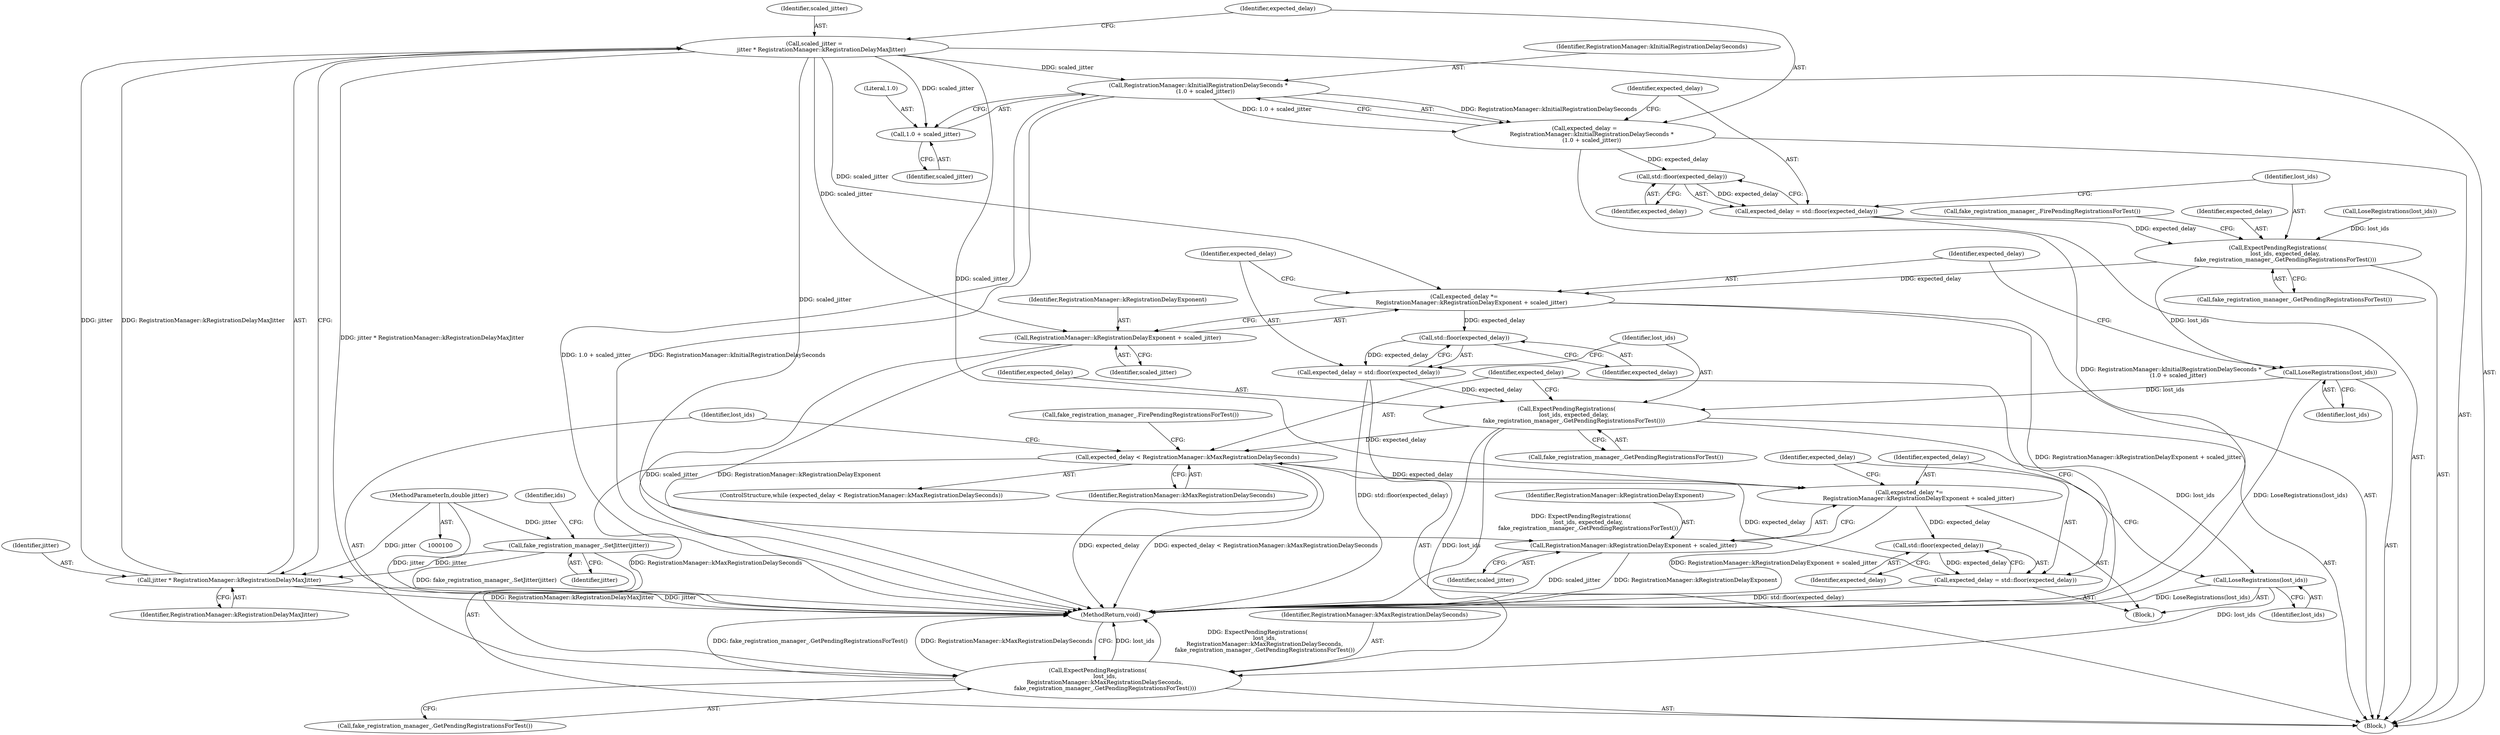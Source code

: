digraph "0_Chrome_8a50f99c25fb70ff43aaa82b6f9569db383f0ca8_21@integer" {
"1000127" [label="(Call,scaled_jitter =\n        jitter * RegistrationManager::kRegistrationDelayMaxJitter)"];
"1000129" [label="(Call,jitter * RegistrationManager::kRegistrationDelayMaxJitter)"];
"1000103" [label="(Call,fake_registration_manager_.SetJitter(jitter))"];
"1000101" [label="(MethodParameterIn,double jitter)"];
"1000135" [label="(Call,RegistrationManager::kInitialRegistrationDelaySeconds *\n        (1.0 + scaled_jitter))"];
"1000133" [label="(Call,expected_delay =\n        RegistrationManager::kInitialRegistrationDelaySeconds *\n        (1.0 + scaled_jitter))"];
"1000142" [label="(Call,std::floor(expected_delay))"];
"1000140" [label="(Call,expected_delay = std::floor(expected_delay))"];
"1000144" [label="(Call,ExpectPendingRegistrations(\n        lost_ids, expected_delay,\n        fake_registration_manager_.GetPendingRegistrationsForTest()))"];
"1000149" [label="(Call,LoseRegistrations(lost_ids))"];
"1000160" [label="(Call,ExpectPendingRegistrations(\n        lost_ids, expected_delay,\n        fake_registration_manager_.GetPendingRegistrationsForTest()))"];
"1000165" [label="(Call,expected_delay < RegistrationManager::kMaxRegistrationDelaySeconds)"];
"1000172" [label="(Call,expected_delay *=\n          RegistrationManager::kRegistrationDelayExponent + scaled_jitter)"];
"1000179" [label="(Call,std::floor(expected_delay))"];
"1000177" [label="(Call,expected_delay = std::floor(expected_delay))"];
"1000181" [label="(Call,ExpectPendingRegistrations(\n        lost_ids,\n        RegistrationManager::kMaxRegistrationDelaySeconds,\n        fake_registration_manager_.GetPendingRegistrationsForTest()))"];
"1000170" [label="(Call,LoseRegistrations(lost_ids))"];
"1000151" [label="(Call,expected_delay *=\n        RegistrationManager::kRegistrationDelayExponent + scaled_jitter)"];
"1000158" [label="(Call,std::floor(expected_delay))"];
"1000156" [label="(Call,expected_delay = std::floor(expected_delay))"];
"1000137" [label="(Call,1.0 + scaled_jitter)"];
"1000153" [label="(Call,RegistrationManager::kRegistrationDelayExponent + scaled_jitter)"];
"1000174" [label="(Call,RegistrationManager::kRegistrationDelayExponent + scaled_jitter)"];
"1000103" [label="(Call,fake_registration_manager_.SetJitter(jitter))"];
"1000171" [label="(Identifier,lost_ids)"];
"1000134" [label="(Identifier,expected_delay)"];
"1000140" [label="(Call,expected_delay = std::floor(expected_delay))"];
"1000148" [label="(Call,fake_registration_manager_.FirePendingRegistrationsForTest())"];
"1000135" [label="(Call,RegistrationManager::kInitialRegistrationDelaySeconds *\n        (1.0 + scaled_jitter))"];
"1000167" [label="(Identifier,RegistrationManager::kMaxRegistrationDelaySeconds)"];
"1000127" [label="(Call,scaled_jitter =\n        jitter * RegistrationManager::kRegistrationDelayMaxJitter)"];
"1000154" [label="(Identifier,RegistrationManager::kRegistrationDelayExponent)"];
"1000131" [label="(Identifier,RegistrationManager::kRegistrationDelayMaxJitter)"];
"1000141" [label="(Identifier,expected_delay)"];
"1000104" [label="(Identifier,jitter)"];
"1000185" [label="(MethodReturn,void)"];
"1000143" [label="(Identifier,expected_delay)"];
"1000107" [label="(Identifier,ids)"];
"1000172" [label="(Call,expected_delay *=\n          RegistrationManager::kRegistrationDelayExponent + scaled_jitter)"];
"1000174" [label="(Call,RegistrationManager::kRegistrationDelayExponent + scaled_jitter)"];
"1000165" [label="(Call,expected_delay < RegistrationManager::kMaxRegistrationDelaySeconds)"];
"1000161" [label="(Identifier,lost_ids)"];
"1000155" [label="(Identifier,scaled_jitter)"];
"1000162" [label="(Identifier,expected_delay)"];
"1000170" [label="(Call,LoseRegistrations(lost_ids))"];
"1000166" [label="(Identifier,expected_delay)"];
"1000163" [label="(Call,fake_registration_manager_.GetPendingRegistrationsForTest())"];
"1000146" [label="(Identifier,expected_delay)"];
"1000181" [label="(Call,ExpectPendingRegistrations(\n        lost_ids,\n        RegistrationManager::kMaxRegistrationDelaySeconds,\n        fake_registration_manager_.GetPendingRegistrationsForTest()))"];
"1000182" [label="(Identifier,lost_ids)"];
"1000128" [label="(Identifier,scaled_jitter)"];
"1000179" [label="(Call,std::floor(expected_delay))"];
"1000184" [label="(Call,fake_registration_manager_.GetPendingRegistrationsForTest())"];
"1000144" [label="(Call,ExpectPendingRegistrations(\n        lost_ids, expected_delay,\n        fake_registration_manager_.GetPendingRegistrationsForTest()))"];
"1000124" [label="(Call,LoseRegistrations(lost_ids))"];
"1000177" [label="(Call,expected_delay = std::floor(expected_delay))"];
"1000149" [label="(Call,LoseRegistrations(lost_ids))"];
"1000159" [label="(Identifier,expected_delay)"];
"1000173" [label="(Identifier,expected_delay)"];
"1000183" [label="(Identifier,RegistrationManager::kMaxRegistrationDelaySeconds)"];
"1000152" [label="(Identifier,expected_delay)"];
"1000136" [label="(Identifier,RegistrationManager::kInitialRegistrationDelaySeconds)"];
"1000147" [label="(Call,fake_registration_manager_.GetPendingRegistrationsForTest())"];
"1000164" [label="(ControlStructure,while (expected_delay < RegistrationManager::kMaxRegistrationDelaySeconds))"];
"1000158" [label="(Call,std::floor(expected_delay))"];
"1000176" [label="(Identifier,scaled_jitter)"];
"1000157" [label="(Identifier,expected_delay)"];
"1000129" [label="(Call,jitter * RegistrationManager::kRegistrationDelayMaxJitter)"];
"1000138" [label="(Literal,1.0)"];
"1000145" [label="(Identifier,lost_ids)"];
"1000137" [label="(Call,1.0 + scaled_jitter)"];
"1000169" [label="(Call,fake_registration_manager_.FirePendingRegistrationsForTest())"];
"1000178" [label="(Identifier,expected_delay)"];
"1000101" [label="(MethodParameterIn,double jitter)"];
"1000139" [label="(Identifier,scaled_jitter)"];
"1000156" [label="(Call,expected_delay = std::floor(expected_delay))"];
"1000153" [label="(Call,RegistrationManager::kRegistrationDelayExponent + scaled_jitter)"];
"1000102" [label="(Block,)"];
"1000175" [label="(Identifier,RegistrationManager::kRegistrationDelayExponent)"];
"1000130" [label="(Identifier,jitter)"];
"1000133" [label="(Call,expected_delay =\n        RegistrationManager::kInitialRegistrationDelaySeconds *\n        (1.0 + scaled_jitter))"];
"1000142" [label="(Call,std::floor(expected_delay))"];
"1000160" [label="(Call,ExpectPendingRegistrations(\n        lost_ids, expected_delay,\n        fake_registration_manager_.GetPendingRegistrationsForTest()))"];
"1000168" [label="(Block,)"];
"1000180" [label="(Identifier,expected_delay)"];
"1000151" [label="(Call,expected_delay *=\n        RegistrationManager::kRegistrationDelayExponent + scaled_jitter)"];
"1000150" [label="(Identifier,lost_ids)"];
"1000127" -> "1000102"  [label="AST: "];
"1000127" -> "1000129"  [label="CFG: "];
"1000128" -> "1000127"  [label="AST: "];
"1000129" -> "1000127"  [label="AST: "];
"1000134" -> "1000127"  [label="CFG: "];
"1000127" -> "1000185"  [label="DDG: jitter * RegistrationManager::kRegistrationDelayMaxJitter"];
"1000129" -> "1000127"  [label="DDG: jitter"];
"1000129" -> "1000127"  [label="DDG: RegistrationManager::kRegistrationDelayMaxJitter"];
"1000127" -> "1000135"  [label="DDG: scaled_jitter"];
"1000127" -> "1000137"  [label="DDG: scaled_jitter"];
"1000127" -> "1000151"  [label="DDG: scaled_jitter"];
"1000127" -> "1000153"  [label="DDG: scaled_jitter"];
"1000127" -> "1000172"  [label="DDG: scaled_jitter"];
"1000127" -> "1000174"  [label="DDG: scaled_jitter"];
"1000129" -> "1000131"  [label="CFG: "];
"1000130" -> "1000129"  [label="AST: "];
"1000131" -> "1000129"  [label="AST: "];
"1000129" -> "1000185"  [label="DDG: jitter"];
"1000129" -> "1000185"  [label="DDG: RegistrationManager::kRegistrationDelayMaxJitter"];
"1000103" -> "1000129"  [label="DDG: jitter"];
"1000101" -> "1000129"  [label="DDG: jitter"];
"1000103" -> "1000102"  [label="AST: "];
"1000103" -> "1000104"  [label="CFG: "];
"1000104" -> "1000103"  [label="AST: "];
"1000107" -> "1000103"  [label="CFG: "];
"1000103" -> "1000185"  [label="DDG: fake_registration_manager_.SetJitter(jitter)"];
"1000101" -> "1000103"  [label="DDG: jitter"];
"1000101" -> "1000100"  [label="AST: "];
"1000101" -> "1000185"  [label="DDG: jitter"];
"1000135" -> "1000133"  [label="AST: "];
"1000135" -> "1000137"  [label="CFG: "];
"1000136" -> "1000135"  [label="AST: "];
"1000137" -> "1000135"  [label="AST: "];
"1000133" -> "1000135"  [label="CFG: "];
"1000135" -> "1000185"  [label="DDG: RegistrationManager::kInitialRegistrationDelaySeconds"];
"1000135" -> "1000185"  [label="DDG: 1.0 + scaled_jitter"];
"1000135" -> "1000133"  [label="DDG: RegistrationManager::kInitialRegistrationDelaySeconds"];
"1000135" -> "1000133"  [label="DDG: 1.0 + scaled_jitter"];
"1000133" -> "1000102"  [label="AST: "];
"1000134" -> "1000133"  [label="AST: "];
"1000141" -> "1000133"  [label="CFG: "];
"1000133" -> "1000185"  [label="DDG: RegistrationManager::kInitialRegistrationDelaySeconds *\n        (1.0 + scaled_jitter)"];
"1000133" -> "1000142"  [label="DDG: expected_delay"];
"1000142" -> "1000140"  [label="AST: "];
"1000142" -> "1000143"  [label="CFG: "];
"1000143" -> "1000142"  [label="AST: "];
"1000140" -> "1000142"  [label="CFG: "];
"1000142" -> "1000140"  [label="DDG: expected_delay"];
"1000140" -> "1000102"  [label="AST: "];
"1000141" -> "1000140"  [label="AST: "];
"1000145" -> "1000140"  [label="CFG: "];
"1000140" -> "1000144"  [label="DDG: expected_delay"];
"1000144" -> "1000102"  [label="AST: "];
"1000144" -> "1000147"  [label="CFG: "];
"1000145" -> "1000144"  [label="AST: "];
"1000146" -> "1000144"  [label="AST: "];
"1000147" -> "1000144"  [label="AST: "];
"1000148" -> "1000144"  [label="CFG: "];
"1000124" -> "1000144"  [label="DDG: lost_ids"];
"1000144" -> "1000149"  [label="DDG: lost_ids"];
"1000144" -> "1000151"  [label="DDG: expected_delay"];
"1000149" -> "1000102"  [label="AST: "];
"1000149" -> "1000150"  [label="CFG: "];
"1000150" -> "1000149"  [label="AST: "];
"1000152" -> "1000149"  [label="CFG: "];
"1000149" -> "1000185"  [label="DDG: LoseRegistrations(lost_ids)"];
"1000149" -> "1000160"  [label="DDG: lost_ids"];
"1000160" -> "1000102"  [label="AST: "];
"1000160" -> "1000163"  [label="CFG: "];
"1000161" -> "1000160"  [label="AST: "];
"1000162" -> "1000160"  [label="AST: "];
"1000163" -> "1000160"  [label="AST: "];
"1000166" -> "1000160"  [label="CFG: "];
"1000160" -> "1000185"  [label="DDG: ExpectPendingRegistrations(\n        lost_ids, expected_delay,\n        fake_registration_manager_.GetPendingRegistrationsForTest())"];
"1000156" -> "1000160"  [label="DDG: expected_delay"];
"1000160" -> "1000165"  [label="DDG: expected_delay"];
"1000160" -> "1000170"  [label="DDG: lost_ids"];
"1000160" -> "1000181"  [label="DDG: lost_ids"];
"1000165" -> "1000164"  [label="AST: "];
"1000165" -> "1000167"  [label="CFG: "];
"1000166" -> "1000165"  [label="AST: "];
"1000167" -> "1000165"  [label="AST: "];
"1000169" -> "1000165"  [label="CFG: "];
"1000182" -> "1000165"  [label="CFG: "];
"1000165" -> "1000185"  [label="DDG: expected_delay"];
"1000165" -> "1000185"  [label="DDG: expected_delay < RegistrationManager::kMaxRegistrationDelaySeconds"];
"1000177" -> "1000165"  [label="DDG: expected_delay"];
"1000165" -> "1000172"  [label="DDG: expected_delay"];
"1000165" -> "1000181"  [label="DDG: RegistrationManager::kMaxRegistrationDelaySeconds"];
"1000172" -> "1000168"  [label="AST: "];
"1000172" -> "1000174"  [label="CFG: "];
"1000173" -> "1000172"  [label="AST: "];
"1000174" -> "1000172"  [label="AST: "];
"1000178" -> "1000172"  [label="CFG: "];
"1000172" -> "1000185"  [label="DDG: RegistrationManager::kRegistrationDelayExponent + scaled_jitter"];
"1000172" -> "1000179"  [label="DDG: expected_delay"];
"1000179" -> "1000177"  [label="AST: "];
"1000179" -> "1000180"  [label="CFG: "];
"1000180" -> "1000179"  [label="AST: "];
"1000177" -> "1000179"  [label="CFG: "];
"1000179" -> "1000177"  [label="DDG: expected_delay"];
"1000177" -> "1000168"  [label="AST: "];
"1000178" -> "1000177"  [label="AST: "];
"1000166" -> "1000177"  [label="CFG: "];
"1000177" -> "1000185"  [label="DDG: std::floor(expected_delay)"];
"1000181" -> "1000102"  [label="AST: "];
"1000181" -> "1000184"  [label="CFG: "];
"1000182" -> "1000181"  [label="AST: "];
"1000183" -> "1000181"  [label="AST: "];
"1000184" -> "1000181"  [label="AST: "];
"1000185" -> "1000181"  [label="CFG: "];
"1000181" -> "1000185"  [label="DDG: lost_ids"];
"1000181" -> "1000185"  [label="DDG: ExpectPendingRegistrations(\n        lost_ids,\n        RegistrationManager::kMaxRegistrationDelaySeconds,\n        fake_registration_manager_.GetPendingRegistrationsForTest())"];
"1000181" -> "1000185"  [label="DDG: fake_registration_manager_.GetPendingRegistrationsForTest()"];
"1000181" -> "1000185"  [label="DDG: RegistrationManager::kMaxRegistrationDelaySeconds"];
"1000170" -> "1000181"  [label="DDG: lost_ids"];
"1000170" -> "1000168"  [label="AST: "];
"1000170" -> "1000171"  [label="CFG: "];
"1000171" -> "1000170"  [label="AST: "];
"1000173" -> "1000170"  [label="CFG: "];
"1000170" -> "1000185"  [label="DDG: LoseRegistrations(lost_ids)"];
"1000151" -> "1000102"  [label="AST: "];
"1000151" -> "1000153"  [label="CFG: "];
"1000152" -> "1000151"  [label="AST: "];
"1000153" -> "1000151"  [label="AST: "];
"1000157" -> "1000151"  [label="CFG: "];
"1000151" -> "1000185"  [label="DDG: RegistrationManager::kRegistrationDelayExponent + scaled_jitter"];
"1000151" -> "1000158"  [label="DDG: expected_delay"];
"1000158" -> "1000156"  [label="AST: "];
"1000158" -> "1000159"  [label="CFG: "];
"1000159" -> "1000158"  [label="AST: "];
"1000156" -> "1000158"  [label="CFG: "];
"1000158" -> "1000156"  [label="DDG: expected_delay"];
"1000156" -> "1000102"  [label="AST: "];
"1000157" -> "1000156"  [label="AST: "];
"1000161" -> "1000156"  [label="CFG: "];
"1000156" -> "1000185"  [label="DDG: std::floor(expected_delay)"];
"1000137" -> "1000139"  [label="CFG: "];
"1000138" -> "1000137"  [label="AST: "];
"1000139" -> "1000137"  [label="AST: "];
"1000153" -> "1000155"  [label="CFG: "];
"1000154" -> "1000153"  [label="AST: "];
"1000155" -> "1000153"  [label="AST: "];
"1000153" -> "1000185"  [label="DDG: RegistrationManager::kRegistrationDelayExponent"];
"1000153" -> "1000185"  [label="DDG: scaled_jitter"];
"1000174" -> "1000176"  [label="CFG: "];
"1000175" -> "1000174"  [label="AST: "];
"1000176" -> "1000174"  [label="AST: "];
"1000174" -> "1000185"  [label="DDG: scaled_jitter"];
"1000174" -> "1000185"  [label="DDG: RegistrationManager::kRegistrationDelayExponent"];
}
